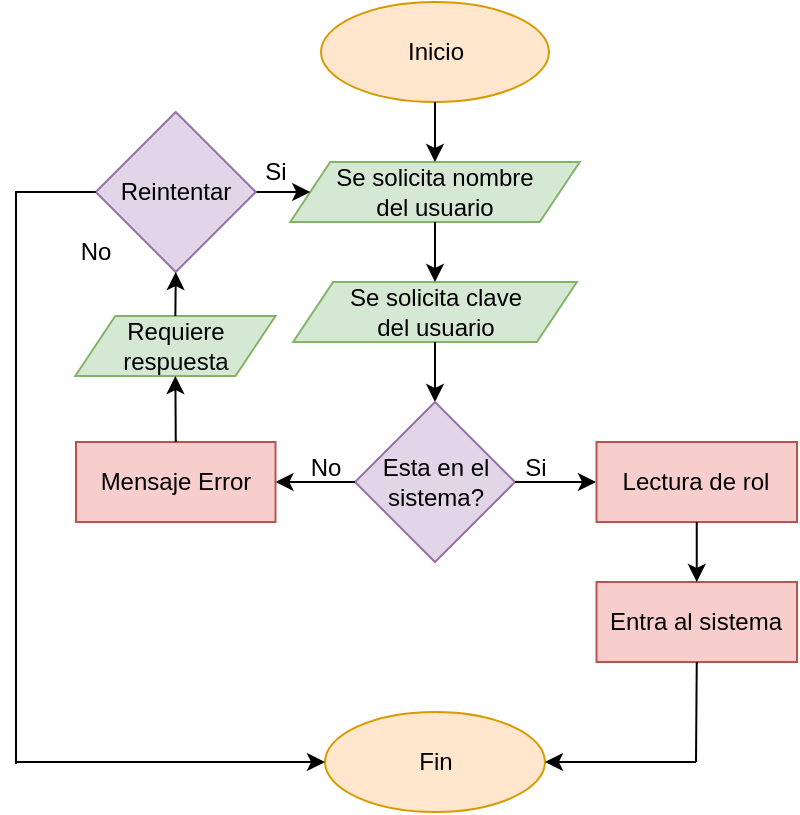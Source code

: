 <mxfile>
    <diagram id="kt7tt5tS2folrQWd-fIn" name="Page-1">
        <mxGraphModel dx="583" dy="-666" grid="1" gridSize="10" guides="1" tooltips="1" connect="1" arrows="1" fold="1" page="1" pageScale="1" pageWidth="850" pageHeight="1100" math="0" shadow="0">
            <root>
                <mxCell id="0"/>
                <mxCell id="1" parent="0"/>
                <mxCell id="133" value="Fin" style="ellipse;whiteSpace=wrap;html=1;fillColor=#ffe6cc;strokeColor=#d79b00;" vertex="1" parent="1">
                    <mxGeometry x="334.5" y="1545" width="110" height="50" as="geometry"/>
                </mxCell>
                <mxCell id="134" value="Inicio" style="ellipse;whiteSpace=wrap;html=1;fillColor=#ffe6cc;strokeColor=#d79b00;" vertex="1" parent="1">
                    <mxGeometry x="332.5" y="1190" width="114" height="50" as="geometry"/>
                </mxCell>
                <mxCell id="136" value="Se solicita nombre&lt;br&gt;del usuario" style="shape=parallelogram;perimeter=parallelogramPerimeter;whiteSpace=wrap;html=1;fixedSize=1;fillColor=#d5e8d4;strokeColor=#82b366;" vertex="1" parent="1">
                    <mxGeometry x="317.12" y="1270" width="144.75" height="30" as="geometry"/>
                </mxCell>
                <mxCell id="138" value="Se solicita clave&lt;br style=&quot;border-color: var(--border-color);&quot;&gt;del usuario" style="shape=parallelogram;perimeter=parallelogramPerimeter;whiteSpace=wrap;html=1;fixedSize=1;fillColor=#d5e8d4;strokeColor=#82b366;" vertex="1" parent="1">
                    <mxGeometry x="318.57" y="1330" width="141.87" height="30" as="geometry"/>
                </mxCell>
                <mxCell id="139" value="" style="endArrow=classic;html=1;entryX=0.5;entryY=0;entryDx=0;entryDy=0;exitX=0.5;exitY=1;exitDx=0;exitDy=0;" edge="1" parent="1" source="134" target="136">
                    <mxGeometry width="50" height="50" relative="1" as="geometry">
                        <mxPoint x="410" y="1390" as="sourcePoint"/>
                        <mxPoint x="460" y="1340" as="targetPoint"/>
                    </mxGeometry>
                </mxCell>
                <mxCell id="140" value="" style="endArrow=classic;html=1;entryX=0.5;entryY=0;entryDx=0;entryDy=0;exitX=0.5;exitY=1;exitDx=0;exitDy=0;" edge="1" parent="1" source="136" target="138">
                    <mxGeometry width="50" height="50" relative="1" as="geometry">
                        <mxPoint x="399.5" y="1250.0" as="sourcePoint"/>
                        <mxPoint x="399.5" y="1280.0" as="targetPoint"/>
                    </mxGeometry>
                </mxCell>
                <mxCell id="141" value="" style="endArrow=classic;html=1;entryX=0.5;entryY=0;entryDx=0;entryDy=0;exitX=0.5;exitY=1;exitDx=0;exitDy=0;" edge="1" parent="1" source="138" target="142">
                    <mxGeometry width="50" height="50" relative="1" as="geometry">
                        <mxPoint x="389.4" y="1360.0" as="sourcePoint"/>
                        <mxPoint x="389.4" y="1390.0" as="targetPoint"/>
                    </mxGeometry>
                </mxCell>
                <mxCell id="142" value="Esta en el sistema?" style="rhombus;whiteSpace=wrap;html=1;fillColor=#e1d5e7;strokeColor=#9673a6;" vertex="1" parent="1">
                    <mxGeometry x="349.5" y="1390" width="80" height="80" as="geometry"/>
                </mxCell>
                <mxCell id="144" value="" style="endArrow=classic;html=1;exitX=1;exitY=0.5;exitDx=0;exitDy=0;" edge="1" parent="1" source="142">
                    <mxGeometry width="50" height="50" relative="1" as="geometry">
                        <mxPoint x="440" y="1420" as="sourcePoint"/>
                        <mxPoint x="470" y="1430" as="targetPoint"/>
                    </mxGeometry>
                </mxCell>
                <mxCell id="145" value="" style="endArrow=classic;html=1;exitX=0;exitY=0.5;exitDx=0;exitDy=0;" edge="1" parent="1" source="142" target="153">
                    <mxGeometry width="50" height="50" relative="1" as="geometry">
                        <mxPoint x="437.98" y="1440.4" as="sourcePoint"/>
                        <mxPoint x="310" y="1430" as="targetPoint"/>
                    </mxGeometry>
                </mxCell>
                <mxCell id="146" value="No" style="text;html=1;strokeColor=none;fillColor=none;align=center;verticalAlign=middle;whiteSpace=wrap;rounded=0;" vertex="1" parent="1">
                    <mxGeometry x="310" y="1408" width="50" height="30" as="geometry"/>
                </mxCell>
                <mxCell id="147" value="Si" style="text;html=1;strokeColor=none;fillColor=none;align=center;verticalAlign=middle;whiteSpace=wrap;rounded=0;" vertex="1" parent="1">
                    <mxGeometry x="410.25" y="1408" width="60" height="30" as="geometry"/>
                </mxCell>
                <mxCell id="148" value="Lectura de rol" style="rounded=0;whiteSpace=wrap;html=1;fillColor=#f8cecc;strokeColor=#b85450;" vertex="1" parent="1">
                    <mxGeometry x="470.25" y="1410" width="100.25" height="40" as="geometry"/>
                </mxCell>
                <mxCell id="149" value="Entra al sistema" style="rounded=0;whiteSpace=wrap;html=1;fillColor=#f8cecc;strokeColor=#b85450;" vertex="1" parent="1">
                    <mxGeometry x="470.25" y="1480" width="100.25" height="40" as="geometry"/>
                </mxCell>
                <mxCell id="150" value="" style="endArrow=classic;html=1;entryX=0.5;entryY=0;entryDx=0;entryDy=0;exitX=0.5;exitY=1;exitDx=0;exitDy=0;" edge="1" parent="1" source="148" target="149">
                    <mxGeometry width="50" height="50" relative="1" as="geometry">
                        <mxPoint x="399.5" y="1370" as="sourcePoint"/>
                        <mxPoint x="399.5" y="1400" as="targetPoint"/>
                    </mxGeometry>
                </mxCell>
                <mxCell id="151" value="" style="endArrow=classic;html=1;entryX=1;entryY=0.5;entryDx=0;entryDy=0;" edge="1" parent="1" target="133">
                    <mxGeometry width="50" height="50" relative="1" as="geometry">
                        <mxPoint x="520" y="1570" as="sourcePoint"/>
                        <mxPoint x="450" y="1450" as="targetPoint"/>
                    </mxGeometry>
                </mxCell>
                <mxCell id="152" value="" style="endArrow=none;html=1;entryX=0.5;entryY=1;entryDx=0;entryDy=0;" edge="1" parent="1" target="149">
                    <mxGeometry width="50" height="50" relative="1" as="geometry">
                        <mxPoint x="520" y="1570" as="sourcePoint"/>
                        <mxPoint x="450" y="1450" as="targetPoint"/>
                    </mxGeometry>
                </mxCell>
                <mxCell id="153" value="Mensaje Error" style="rounded=0;whiteSpace=wrap;html=1;fillColor=#f8cecc;strokeColor=#b85450;" vertex="1" parent="1">
                    <mxGeometry x="210" y="1410" width="99.75" height="40" as="geometry"/>
                </mxCell>
                <mxCell id="154" value="Requiere&lt;br&gt;respuesta" style="shape=parallelogram;perimeter=parallelogramPerimeter;whiteSpace=wrap;html=1;fixedSize=1;fillColor=#d5e8d4;strokeColor=#82b366;" vertex="1" parent="1">
                    <mxGeometry x="209.63" y="1347" width="100.12" height="30" as="geometry"/>
                </mxCell>
                <mxCell id="156" value="" style="endArrow=classic;html=1;exitX=1;exitY=0.5;exitDx=0;exitDy=0;" edge="1" parent="1" source="155" target="136">
                    <mxGeometry width="50" height="50" relative="1" as="geometry">
                        <mxPoint x="130" y="1285" as="sourcePoint"/>
                        <mxPoint x="260" y="1330" as="targetPoint"/>
                    </mxGeometry>
                </mxCell>
                <mxCell id="155" value="Reintentar" style="rhombus;whiteSpace=wrap;html=1;fillColor=#e1d5e7;strokeColor=#9673a6;" vertex="1" parent="1">
                    <mxGeometry x="219.88" y="1245" width="80" height="80" as="geometry"/>
                </mxCell>
                <mxCell id="158" value="" style="endArrow=classic;html=1;entryX=0.5;entryY=1;entryDx=0;entryDy=0;exitX=0.5;exitY=0;exitDx=0;exitDy=0;" edge="1" parent="1" source="154" target="155">
                    <mxGeometry width="50" height="50" relative="1" as="geometry">
                        <mxPoint x="170" y="1370" as="sourcePoint"/>
                        <mxPoint x="220" y="1320" as="targetPoint"/>
                    </mxGeometry>
                </mxCell>
                <mxCell id="159" value="" style="endArrow=classic;html=1;entryX=0.5;entryY=1;entryDx=0;entryDy=0;exitX=0.5;exitY=0;exitDx=0;exitDy=0;" edge="1" parent="1" source="153" target="154">
                    <mxGeometry width="50" height="50" relative="1" as="geometry">
                        <mxPoint x="170" y="1370" as="sourcePoint"/>
                        <mxPoint x="220" y="1320" as="targetPoint"/>
                    </mxGeometry>
                </mxCell>
                <mxCell id="160" value="Si" style="text;html=1;strokeColor=none;fillColor=none;align=center;verticalAlign=middle;whiteSpace=wrap;rounded=0;" vertex="1" parent="1">
                    <mxGeometry x="280" y="1260" width="60" height="30" as="geometry"/>
                </mxCell>
                <mxCell id="161" value="" style="endArrow=none;html=1;entryX=0;entryY=0.5;entryDx=0;entryDy=0;" edge="1" parent="1" target="155">
                    <mxGeometry width="50" height="50" relative="1" as="geometry">
                        <mxPoint x="180" y="1285" as="sourcePoint"/>
                        <mxPoint x="220" y="1330" as="targetPoint"/>
                    </mxGeometry>
                </mxCell>
                <mxCell id="162" value="" style="endArrow=classic;html=1;entryX=0;entryY=0.5;entryDx=0;entryDy=0;" edge="1" parent="1" target="133">
                    <mxGeometry width="50" height="50" relative="1" as="geometry">
                        <mxPoint x="180" y="1570" as="sourcePoint"/>
                        <mxPoint x="220" y="1450" as="targetPoint"/>
                    </mxGeometry>
                </mxCell>
                <mxCell id="163" value="" style="endArrow=none;html=1;" edge="1" parent="1">
                    <mxGeometry width="50" height="50" relative="1" as="geometry">
                        <mxPoint x="180" y="1571" as="sourcePoint"/>
                        <mxPoint x="180" y="1284.5" as="targetPoint"/>
                    </mxGeometry>
                </mxCell>
                <mxCell id="164" value="No" style="text;html=1;strokeColor=none;fillColor=none;align=center;verticalAlign=middle;whiteSpace=wrap;rounded=0;" vertex="1" parent="1">
                    <mxGeometry x="190" y="1300" width="60" height="30" as="geometry"/>
                </mxCell>
            </root>
        </mxGraphModel>
    </diagram>
</mxfile>